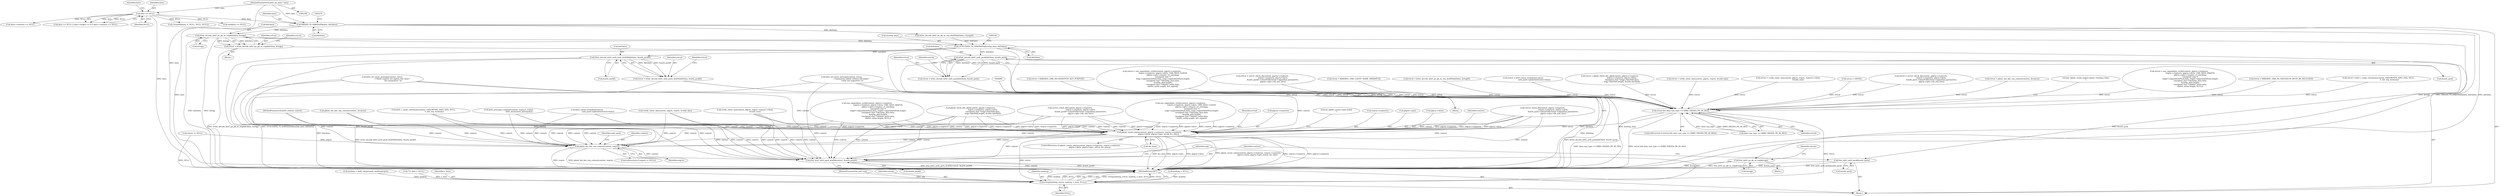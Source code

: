 digraph "0_krb5_e3b5a5e5267818c97750b266df50b6a3d4649604_1@pointer" {
"1000280" [label="(Call,k5int_decode_krb5_pa_pk_as_req(&k5data, &reqp))"];
"1000264" [label="(Call,PADATA_TO_KRB5DATA(data, &k5data))"];
"1000186" [label="(Call,data == NULL)"];
"1000113" [label="(MethodParameterIn,krb5_pa_data * data)"];
"1000278" [label="(Call,retval = k5int_decode_krb5_pa_pk_as_req(&k5data, &reqp))"];
"1000874" [label="(Call,retval && data->pa_type == KRB5_PADATA_PK_AS_REQ)"];
"1000885" [label="(Call,pkinit_create_edata(context, plgctx->cryptoctx, reqctx->cryptoctx,\n                                plgctx->idctx, plgctx->opts, retval, &e_data))"];
"1000937" [label="(Call,pkinit_fini_kdc_req_context(context, reqctx))"];
"1000943" [label="(Call,free_krb5_auth_pack_draft9(context, &auth_pack9))"];
"1000947" [label="(Call,(*respond)(arg, retval, modreq, e_data, NULL))"];
"1000533" [label="(Call,OCTETDATA_TO_KRB5DATA(&authp_data, &k5data))"];
"1000548" [label="(Call,k5int_decode_krb5_auth_pack(&k5data, &auth_pack))"];
"1000546" [label="(Call,retval = k5int_decode_krb5_auth_pack(&k5data, &auth_pack))"];
"1000940" [label="(Call,free_krb5_auth_pack(&auth_pack))"];
"1000800" [label="(Call,k5int_decode_krb5_auth_pack_draft9(&k5data, &auth_pack9))"];
"1000798" [label="(Call,retval = k5int_decode_krb5_auth_pack_draft9(&k5data, &auth_pack9))"];
"1000912" [label="(Call,free_krb5_pa_pk_as_req(&reqp))"];
"1000274" [label="(Block,)"];
"1000501" [label="(Call,retval = KRB5KDC_ERR_INCONSISTENT_KEY_PURPOSE)"];
"1000546" [label="(Call,retval = k5int_decode_krb5_auth_pack(&k5data, &auth_pack))"];
"1000250" [label="(Call,pkinit_init_kdc_req_context(context, &reqctx))"];
"1000303" [label="(Call,retval = cms_signeddata_verify(context, plgctx->cryptoctx,\n                                       reqctx->cryptoctx, plgctx->idctx, CMS_SIGN_CLIENT,\n                                       plgctx->opts->require_crl_checking,\n                                       (unsigned char *)\n                                       reqp->signedAuthPack.data, reqp->signedAuthPack.length,\n                                       (unsigned char **)&authp_data.data,\n                                       &authp_data.length,\n                                       (unsigned char **)&krb5_authz.data,\n                                       &krb5_authz.length, &is_signed))"];
"1000618" [label="(Call,krb5_set_error_message(context, retval,\n                                   _(\"Anonymous pkinit without DH public \"\n                                     \"value not supported.\")))"];
"1000280" [label="(Call,k5int_decode_krb5_pa_pk_as_req(&k5data, &reqp))"];
"1000950" [label="(Identifier,modreq)"];
"1000266" [label="(Call,&k5data)"];
"1000179" [label="(Call,modreq = NULL)"];
"1000818" [label="(Call,retval = server_check_dh(context, plgctx->cryptoctx,\n                                     reqctx->cryptoctx, plgctx->idctx,\n                                     &auth_pack9->clientPublicValue->algorithm.parameters,\n                                     plgctx->opts->dh_min_bits))"];
"1000192" [label="(Identifier,data)"];
"1000941" [label="(Call,&auth_pack)"];
"1000937" [label="(Call,pkinit_fini_kdc_req_context(context, reqctx))"];
"1000281" [label="(Call,&k5data)"];
"1000875" [label="(Identifier,retval)"];
"1000899" [label="(Identifier,retval)"];
"1000939" [label="(Identifier,reqctx)"];
"1000917" [label="(Identifier,cksum)"];
"1000873" [label="(ControlStructure,if (retval && data->pa_type == KRB5_PADATA_PK_AS_REQ))"];
"1000887" [label="(Call,plgctx->cryptoctx)"];
"1000940" [label="(Call,free_krb5_auth_pack(&auth_pack))"];
"1000278" [label="(Call,retval = k5int_decode_krb5_pa_pk_as_req(&k5data, &reqp))"];
"1000903" [label="(Literal,\"pkinit_create_edata failed\n\")"];
"1000186" [label="(Call,data == NULL)"];
"1000485" [label="(Call,verify_client_eku(context, plgctx, reqctx, &valid_eku))"];
"1000801" [label="(Call,&k5data)"];
"1000876" [label="(Call,data->pa_type == KRB5_PADATA_PK_AS_REQ)"];
"1000534" [label="(Call,&authp_data)"];
"1000479" [label="(Call,retval = KRB5KDC_ERR_CLIENT_NAME_MISMATCH)"];
"1000549" [label="(Call,&k5data)"];
"1000118" [label="(MethodParameterIn,void *arg)"];
"1000361" [label="(Call,retval = k5int_decode_krb5_pa_pk_as_req_draft9(&k5data, &reqp9))"];
"1000580" [label="(Call,server_check_dh(context, plgctx->cryptoctx,\n                                     reqctx->cryptoctx, plgctx->idctx,\n                                     &auth_pack->clientPublicValue->algorithm.parameters,\n                                     plgctx->opts->dh_min_bits))"];
"1000806" [label="(Identifier,retval)"];
"1000185" [label="(Call,data == NULL || data->length <= 0 || data->contents == NULL)"];
"1000820" [label="(Call,server_check_dh(context, plgctx->cryptoctx,\n                                     reqctx->cryptoctx, plgctx->idctx,\n                                     &auth_pack9->clientPublicValue->algorithm.parameters,\n                                     plgctx->opts->dh_min_bits))"];
"1000559" [label="(Call,retval = krb5_check_clockskew(context,\n                                      auth_pack->pkAuthenticator.ctime))"];
"1000913" [label="(Call,&reqp)"];
"1000286" [label="(Identifier,retval)"];
"1000944" [label="(Identifier,context)"];
"1000536" [label="(Call,&k5data)"];
"1000283" [label="(Call,&reqp)"];
"1000363" [label="(Call,k5int_decode_krb5_pa_pk_as_req_draft9(&k5data, &reqp9))"];
"1000752" [label="(Call,retval = pkinit_check_kdc_pkid(context, plgctx->cryptoctx,\n                                           reqctx->cryptoctx, plgctx->idctx,\n                                           (unsigned char *)reqp->kdcPkId.data,\n                                           reqp->kdcPkId.length, &valid_kdcPkId))"];
"1000933" [label="(ControlStructure,if (reqctx != NULL))"];
"1000551" [label="(Call,&auth_pack)"];
"1000483" [label="(Call,retval = verify_client_eku(context, plgctx, reqctx, &valid_eku))"];
"1000890" [label="(Call,reqctx->cryptoctx)"];
"1000949" [label="(Identifier,retval)"];
"1000948" [label="(Identifier,arg)"];
"1000119" [label="(Block,)"];
"1000912" [label="(Call,free_krb5_pa_pk_as_req(&reqp))"];
"1000934" [label="(Call,reqctx != NULL)"];
"1000187" [label="(Identifier,data)"];
"1000947" [label="(Call,(*respond)(arg, retval, modreq, e_data, NULL))"];
"1000201" [label="(Call,(*respond)(arg, 0, NULL, NULL, NULL))"];
"1000279" [label="(Identifier,retval)"];
"1000800" [label="(Call,k5int_decode_krb5_auth_pack_draft9(&k5data, &auth_pack9))"];
"1000798" [label="(Call,retval = k5int_decode_krb5_auth_pack_draft9(&k5data, &auth_pack9))"];
"1000209" [label="(Call,moddata == NULL)"];
"1000109" [label="(MethodParameterIn,krb5_context context)"];
"1000942" [label="(Identifier,auth_pack)"];
"1000458" [label="(Call,retval = verify_client_san(context, plgctx, reqctx, request->client,\n                                   &valid_san))"];
"1000188" [label="(Identifier,NULL)"];
"1000445" [label="(Call,retval = EINVAL)"];
"1000938" [label="(Identifier,context)"];
"1000264" [label="(Call,PADATA_TO_KRB5DATA(data, &k5data))"];
"1000547" [label="(Identifier,retval)"];
"1000945" [label="(Call,&auth_pack9)"];
"1000519" [label="(Call,krb5_set_error_message(context, retval,\n                                   _(\"Pkinit request not signed, but client \"\n                                     \"not anonymous.\")))"];
"1000195" [label="(Call,data->contents == NULL)"];
"1000896" [label="(Call,plgctx->opts)"];
"1000900" [label="(Call,&e_data)"];
"1000799" [label="(Identifier,retval)"];
"1000509" [label="(Call,krb5_principal_compare(context, request->client,\n                                    krb5_anonymous_principal()))"];
"1000460" [label="(Call,verify_client_san(context, plgctx, reqctx, request->client,\n                                   &valid_san))"];
"1000578" [label="(Call,retval = server_check_dh(context, plgctx->cryptoctx,\n                                     reqctx->cryptoctx, plgctx->idctx,\n                                     &auth_pack->clientPublicValue->algorithm.parameters,\n                                     plgctx->opts->dh_min_bits))"];
"1000388" [label="(Call,cms_signeddata_verify(context, plgctx->cryptoctx,\n                                       reqctx->cryptoctx, plgctx->idctx, CMS_SIGN_DRAFT9,\n                                       plgctx->opts->require_crl_checking,\n                                       (unsigned char *)\n                                       reqp9->signedAuthPack.data, reqp9->signedAuthPack.length,\n                                       (unsigned char **)&authp_data.data,\n                                       &authp_data.length,\n                                       (unsigned char **)&krb5_authz.data,\n                                       &krb5_authz.length, NULL))"];
"1000248" [label="(Call,retval = pkinit_init_kdc_req_context(context, &reqctx))"];
"1000883" [label="(Literal,\"pkinit_verify_padata failed: creating e-data\n\")"];
"1000864" [label="(Call,modreq = (krb5_kdcpreauth_modreq)reqctx)"];
"1000953" [label="(MethodReturn,RET)"];
"1000386" [label="(Call,retval = cms_signeddata_verify(context, plgctx->cryptoctx,\n                                       reqctx->cryptoctx, plgctx->idctx, CMS_SIGN_DRAFT9,\n                                       plgctx->opts->require_crl_checking,\n                                       (unsigned char *)\n                                       reqp9->signedAuthPack.data, reqp9->signedAuthPack.length,\n                                       (unsigned char **)&authp_data.data,\n                                       &authp_data.length,\n                                       (unsigned char **)&krb5_authz.data,\n                                       &krb5_authz.length, NULL))"];
"1000265" [label="(Identifier,data)"];
"1000175" [label="(Call,**e_data = NULL)"];
"1000874" [label="(Call,retval && data->pa_type == KRB5_PADATA_PK_AS_REQ)"];
"1000554" [label="(Identifier,retval)"];
"1000803" [label="(Call,&auth_pack9)"];
"1000754" [label="(Call,pkinit_check_kdc_pkid(context, plgctx->cryptoctx,\n                                           reqctx->cryptoctx, plgctx->idctx,\n                                           (unsigned char *)reqp->kdcPkId.data,\n                                           reqp->kdcPkId.length, &valid_kdcPkId))"];
"1000884" [label="(ControlStructure,if (pkinit_create_edata(context, plgctx->cryptoctx, reqctx->cryptoctx,\n                                plgctx->idctx, plgctx->opts, retval, &e_data)))"];
"1000893" [label="(Call,plgctx->idctx)"];
"1000886" [label="(Identifier,context)"];
"1000910" [label="(Block,)"];
"1000943" [label="(Call,free_krb5_auth_pack_draft9(context, &auth_pack9))"];
"1000951" [label="(Identifier,e_data)"];
"1000305" [label="(Call,cms_signeddata_verify(context, plgctx->cryptoctx,\n                                       reqctx->cryptoctx, plgctx->idctx, CMS_SIGN_CLIENT,\n                                       plgctx->opts->require_crl_checking,\n                                       (unsigned char *)\n                                       reqp->signedAuthPack.data, reqp->signedAuthPack.length,\n                                       (unsigned char **)&authp_data.data,\n                                       &authp_data.length,\n                                       (unsigned char **)&krb5_authz.data,\n                                       &krb5_authz.length, &is_signed))"];
"1000885" [label="(Call,pkinit_create_edata(context, plgctx->cryptoctx, reqctx->cryptoctx,\n                                plgctx->idctx, plgctx->opts, retval, &e_data))"];
"1000533" [label="(Call,OCTETDATA_TO_KRB5DATA(&authp_data, &k5data))"];
"1000113" [label="(MethodParameterIn,krb5_pa_data * data)"];
"1000631" [label="(Call,krb5_c_make_checksum(context, CKSUMTYPE_NIST_SHA, NULL,\n                                      0, der_req, &cksum))"];
"1000735" [label="(Call,retval = KRB5KDC_ERR_PA_CHECKSUM_MUST_BE_INCLUDED)"];
"1000952" [label="(Identifier,NULL)"];
"1000544" [label="(Block,)"];
"1000548" [label="(Call,k5int_decode_krb5_auth_pack(&k5data, &auth_pack))"];
"1000561" [label="(Call,krb5_check_clockskew(context,\n                                      auth_pack->pkAuthenticator.ctime))"];
"1000629" [label="(Call,retval = krb5_c_make_checksum(context, CKSUMTYPE_NIST_SHA, NULL,\n                                      0, der_req, &cksum))"];
"1000280" -> "1000278"  [label="AST: "];
"1000280" -> "1000283"  [label="CFG: "];
"1000281" -> "1000280"  [label="AST: "];
"1000283" -> "1000280"  [label="AST: "];
"1000278" -> "1000280"  [label="CFG: "];
"1000280" -> "1000953"  [label="DDG: &k5data"];
"1000280" -> "1000953"  [label="DDG: &reqp"];
"1000280" -> "1000278"  [label="DDG: &k5data"];
"1000280" -> "1000278"  [label="DDG: &reqp"];
"1000264" -> "1000280"  [label="DDG: &k5data"];
"1000280" -> "1000533"  [label="DDG: &k5data"];
"1000280" -> "1000912"  [label="DDG: &reqp"];
"1000264" -> "1000119"  [label="AST: "];
"1000264" -> "1000266"  [label="CFG: "];
"1000265" -> "1000264"  [label="AST: "];
"1000266" -> "1000264"  [label="AST: "];
"1000270" -> "1000264"  [label="CFG: "];
"1000264" -> "1000953"  [label="DDG: data"];
"1000264" -> "1000953"  [label="DDG: PADATA_TO_KRB5DATA(data, &k5data)"];
"1000264" -> "1000953"  [label="DDG: &k5data"];
"1000186" -> "1000264"  [label="DDG: data"];
"1000113" -> "1000264"  [label="DDG: data"];
"1000264" -> "1000363"  [label="DDG: &k5data"];
"1000186" -> "1000185"  [label="AST: "];
"1000186" -> "1000188"  [label="CFG: "];
"1000187" -> "1000186"  [label="AST: "];
"1000188" -> "1000186"  [label="AST: "];
"1000192" -> "1000186"  [label="CFG: "];
"1000185" -> "1000186"  [label="CFG: "];
"1000186" -> "1000953"  [label="DDG: data"];
"1000186" -> "1000185"  [label="DDG: data"];
"1000186" -> "1000185"  [label="DDG: NULL"];
"1000113" -> "1000186"  [label="DDG: data"];
"1000186" -> "1000195"  [label="DDG: NULL"];
"1000186" -> "1000201"  [label="DDG: NULL"];
"1000186" -> "1000209"  [label="DDG: NULL"];
"1000113" -> "1000108"  [label="AST: "];
"1000113" -> "1000953"  [label="DDG: data"];
"1000278" -> "1000274"  [label="AST: "];
"1000279" -> "1000278"  [label="AST: "];
"1000286" -> "1000278"  [label="CFG: "];
"1000278" -> "1000953"  [label="DDG: k5int_decode_krb5_pa_pk_as_req(&k5data, &reqp)"];
"1000278" -> "1000874"  [label="DDG: retval"];
"1000874" -> "1000873"  [label="AST: "];
"1000874" -> "1000875"  [label="CFG: "];
"1000874" -> "1000876"  [label="CFG: "];
"1000875" -> "1000874"  [label="AST: "];
"1000876" -> "1000874"  [label="AST: "];
"1000883" -> "1000874"  [label="CFG: "];
"1000906" -> "1000874"  [label="CFG: "];
"1000874" -> "1000953"  [label="DDG: retval && data->pa_type == KRB5_PADATA_PK_AS_REQ"];
"1000874" -> "1000953"  [label="DDG: data->pa_type == KRB5_PADATA_PK_AS_REQ"];
"1000578" -> "1000874"  [label="DDG: retval"];
"1000629" -> "1000874"  [label="DDG: retval"];
"1000559" -> "1000874"  [label="DDG: retval"];
"1000458" -> "1000874"  [label="DDG: retval"];
"1000303" -> "1000874"  [label="DDG: retval"];
"1000752" -> "1000874"  [label="DDG: retval"];
"1000501" -> "1000874"  [label="DDG: retval"];
"1000519" -> "1000874"  [label="DDG: retval"];
"1000546" -> "1000874"  [label="DDG: retval"];
"1000735" -> "1000874"  [label="DDG: retval"];
"1000483" -> "1000874"  [label="DDG: retval"];
"1000445" -> "1000874"  [label="DDG: retval"];
"1000798" -> "1000874"  [label="DDG: retval"];
"1000386" -> "1000874"  [label="DDG: retval"];
"1000479" -> "1000874"  [label="DDG: retval"];
"1000818" -> "1000874"  [label="DDG: retval"];
"1000361" -> "1000874"  [label="DDG: retval"];
"1000618" -> "1000874"  [label="DDG: retval"];
"1000248" -> "1000874"  [label="DDG: retval"];
"1000876" -> "1000874"  [label="DDG: data->pa_type"];
"1000876" -> "1000874"  [label="DDG: KRB5_PADATA_PK_AS_REQ"];
"1000874" -> "1000885"  [label="DDG: retval"];
"1000874" -> "1000947"  [label="DDG: retval"];
"1000885" -> "1000884"  [label="AST: "];
"1000885" -> "1000900"  [label="CFG: "];
"1000886" -> "1000885"  [label="AST: "];
"1000887" -> "1000885"  [label="AST: "];
"1000890" -> "1000885"  [label="AST: "];
"1000893" -> "1000885"  [label="AST: "];
"1000896" -> "1000885"  [label="AST: "];
"1000899" -> "1000885"  [label="AST: "];
"1000900" -> "1000885"  [label="AST: "];
"1000903" -> "1000885"  [label="CFG: "];
"1000906" -> "1000885"  [label="CFG: "];
"1000885" -> "1000953"  [label="DDG: plgctx->idctx"];
"1000885" -> "1000953"  [label="DDG: pkinit_create_edata(context, plgctx->cryptoctx, reqctx->cryptoctx,\n                                plgctx->idctx, plgctx->opts, retval, &e_data)"];
"1000885" -> "1000953"  [label="DDG: reqctx->cryptoctx"];
"1000885" -> "1000953"  [label="DDG: plgctx->cryptoctx"];
"1000885" -> "1000953"  [label="DDG: &e_data"];
"1000885" -> "1000953"  [label="DDG: plgctx->opts"];
"1000485" -> "1000885"  [label="DDG: context"];
"1000460" -> "1000885"  [label="DDG: context"];
"1000250" -> "1000885"  [label="DDG: context"];
"1000754" -> "1000885"  [label="DDG: context"];
"1000754" -> "1000885"  [label="DDG: plgctx->cryptoctx"];
"1000754" -> "1000885"  [label="DDG: reqctx->cryptoctx"];
"1000754" -> "1000885"  [label="DDG: plgctx->idctx"];
"1000305" -> "1000885"  [label="DDG: context"];
"1000305" -> "1000885"  [label="DDG: plgctx->cryptoctx"];
"1000305" -> "1000885"  [label="DDG: reqctx->cryptoctx"];
"1000305" -> "1000885"  [label="DDG: plgctx->idctx"];
"1000580" -> "1000885"  [label="DDG: context"];
"1000580" -> "1000885"  [label="DDG: plgctx->cryptoctx"];
"1000580" -> "1000885"  [label="DDG: reqctx->cryptoctx"];
"1000580" -> "1000885"  [label="DDG: plgctx->idctx"];
"1000618" -> "1000885"  [label="DDG: context"];
"1000509" -> "1000885"  [label="DDG: context"];
"1000820" -> "1000885"  [label="DDG: context"];
"1000820" -> "1000885"  [label="DDG: plgctx->cryptoctx"];
"1000820" -> "1000885"  [label="DDG: reqctx->cryptoctx"];
"1000820" -> "1000885"  [label="DDG: plgctx->idctx"];
"1000519" -> "1000885"  [label="DDG: context"];
"1000388" -> "1000885"  [label="DDG: context"];
"1000388" -> "1000885"  [label="DDG: plgctx->cryptoctx"];
"1000388" -> "1000885"  [label="DDG: reqctx->cryptoctx"];
"1000388" -> "1000885"  [label="DDG: plgctx->idctx"];
"1000561" -> "1000885"  [label="DDG: context"];
"1000631" -> "1000885"  [label="DDG: context"];
"1000109" -> "1000885"  [label="DDG: context"];
"1000885" -> "1000937"  [label="DDG: context"];
"1000885" -> "1000943"  [label="DDG: context"];
"1000885" -> "1000947"  [label="DDG: retval"];
"1000937" -> "1000933"  [label="AST: "];
"1000937" -> "1000939"  [label="CFG: "];
"1000938" -> "1000937"  [label="AST: "];
"1000939" -> "1000937"  [label="AST: "];
"1000942" -> "1000937"  [label="CFG: "];
"1000937" -> "1000953"  [label="DDG: reqctx"];
"1000937" -> "1000953"  [label="DDG: pkinit_fini_kdc_req_context(context, reqctx)"];
"1000485" -> "1000937"  [label="DDG: context"];
"1000460" -> "1000937"  [label="DDG: context"];
"1000250" -> "1000937"  [label="DDG: context"];
"1000754" -> "1000937"  [label="DDG: context"];
"1000305" -> "1000937"  [label="DDG: context"];
"1000580" -> "1000937"  [label="DDG: context"];
"1000618" -> "1000937"  [label="DDG: context"];
"1000509" -> "1000937"  [label="DDG: context"];
"1000820" -> "1000937"  [label="DDG: context"];
"1000519" -> "1000937"  [label="DDG: context"];
"1000388" -> "1000937"  [label="DDG: context"];
"1000561" -> "1000937"  [label="DDG: context"];
"1000631" -> "1000937"  [label="DDG: context"];
"1000109" -> "1000937"  [label="DDG: context"];
"1000934" -> "1000937"  [label="DDG: reqctx"];
"1000937" -> "1000943"  [label="DDG: context"];
"1000943" -> "1000119"  [label="AST: "];
"1000943" -> "1000945"  [label="CFG: "];
"1000944" -> "1000943"  [label="AST: "];
"1000945" -> "1000943"  [label="AST: "];
"1000948" -> "1000943"  [label="CFG: "];
"1000943" -> "1000953"  [label="DDG: free_krb5_auth_pack_draft9(context, &auth_pack9)"];
"1000943" -> "1000953"  [label="DDG: context"];
"1000943" -> "1000953"  [label="DDG: &auth_pack9"];
"1000485" -> "1000943"  [label="DDG: context"];
"1000460" -> "1000943"  [label="DDG: context"];
"1000250" -> "1000943"  [label="DDG: context"];
"1000754" -> "1000943"  [label="DDG: context"];
"1000305" -> "1000943"  [label="DDG: context"];
"1000580" -> "1000943"  [label="DDG: context"];
"1000618" -> "1000943"  [label="DDG: context"];
"1000509" -> "1000943"  [label="DDG: context"];
"1000820" -> "1000943"  [label="DDG: context"];
"1000519" -> "1000943"  [label="DDG: context"];
"1000388" -> "1000943"  [label="DDG: context"];
"1000561" -> "1000943"  [label="DDG: context"];
"1000631" -> "1000943"  [label="DDG: context"];
"1000109" -> "1000943"  [label="DDG: context"];
"1000800" -> "1000943"  [label="DDG: &auth_pack9"];
"1000947" -> "1000119"  [label="AST: "];
"1000947" -> "1000952"  [label="CFG: "];
"1000948" -> "1000947"  [label="AST: "];
"1000949" -> "1000947"  [label="AST: "];
"1000950" -> "1000947"  [label="AST: "];
"1000951" -> "1000947"  [label="AST: "];
"1000952" -> "1000947"  [label="AST: "];
"1000953" -> "1000947"  [label="CFG: "];
"1000947" -> "1000953"  [label="DDG: modreq"];
"1000947" -> "1000953"  [label="DDG: NULL"];
"1000947" -> "1000953"  [label="DDG: arg"];
"1000947" -> "1000953"  [label="DDG: e_data"];
"1000947" -> "1000953"  [label="DDG: (*respond)(arg, retval, modreq, e_data, NULL)"];
"1000947" -> "1000953"  [label="DDG: retval"];
"1000118" -> "1000947"  [label="DDG: arg"];
"1000864" -> "1000947"  [label="DDG: modreq"];
"1000179" -> "1000947"  [label="DDG: modreq"];
"1000175" -> "1000947"  [label="DDG: e_data"];
"1000934" -> "1000947"  [label="DDG: NULL"];
"1000533" -> "1000119"  [label="AST: "];
"1000533" -> "1000536"  [label="CFG: "];
"1000534" -> "1000533"  [label="AST: "];
"1000536" -> "1000533"  [label="AST: "];
"1000540" -> "1000533"  [label="CFG: "];
"1000533" -> "1000953"  [label="DDG: OCTETDATA_TO_KRB5DATA(&authp_data, &k5data)"];
"1000533" -> "1000953"  [label="DDG: &k5data"];
"1000533" -> "1000953"  [label="DDG: &authp_data"];
"1000363" -> "1000533"  [label="DDG: &k5data"];
"1000533" -> "1000548"  [label="DDG: &k5data"];
"1000533" -> "1000800"  [label="DDG: &k5data"];
"1000548" -> "1000546"  [label="AST: "];
"1000548" -> "1000551"  [label="CFG: "];
"1000549" -> "1000548"  [label="AST: "];
"1000551" -> "1000548"  [label="AST: "];
"1000546" -> "1000548"  [label="CFG: "];
"1000548" -> "1000953"  [label="DDG: &k5data"];
"1000548" -> "1000546"  [label="DDG: &k5data"];
"1000548" -> "1000546"  [label="DDG: &auth_pack"];
"1000548" -> "1000940"  [label="DDG: &auth_pack"];
"1000546" -> "1000544"  [label="AST: "];
"1000547" -> "1000546"  [label="AST: "];
"1000554" -> "1000546"  [label="CFG: "];
"1000546" -> "1000953"  [label="DDG: k5int_decode_krb5_auth_pack(&k5data, &auth_pack)"];
"1000940" -> "1000119"  [label="AST: "];
"1000940" -> "1000941"  [label="CFG: "];
"1000941" -> "1000940"  [label="AST: "];
"1000944" -> "1000940"  [label="CFG: "];
"1000940" -> "1000953"  [label="DDG: &auth_pack"];
"1000940" -> "1000953"  [label="DDG: free_krb5_auth_pack(&auth_pack)"];
"1000800" -> "1000798"  [label="AST: "];
"1000800" -> "1000803"  [label="CFG: "];
"1000801" -> "1000800"  [label="AST: "];
"1000803" -> "1000800"  [label="AST: "];
"1000798" -> "1000800"  [label="CFG: "];
"1000800" -> "1000953"  [label="DDG: &k5data"];
"1000800" -> "1000798"  [label="DDG: &k5data"];
"1000800" -> "1000798"  [label="DDG: &auth_pack9"];
"1000798" -> "1000544"  [label="AST: "];
"1000799" -> "1000798"  [label="AST: "];
"1000806" -> "1000798"  [label="CFG: "];
"1000798" -> "1000953"  [label="DDG: k5int_decode_krb5_auth_pack_draft9(&k5data, &auth_pack9)"];
"1000912" -> "1000910"  [label="AST: "];
"1000912" -> "1000913"  [label="CFG: "];
"1000913" -> "1000912"  [label="AST: "];
"1000917" -> "1000912"  [label="CFG: "];
"1000912" -> "1000953"  [label="DDG: free_krb5_pa_pk_as_req(&reqp)"];
"1000912" -> "1000953"  [label="DDG: &reqp"];
}
